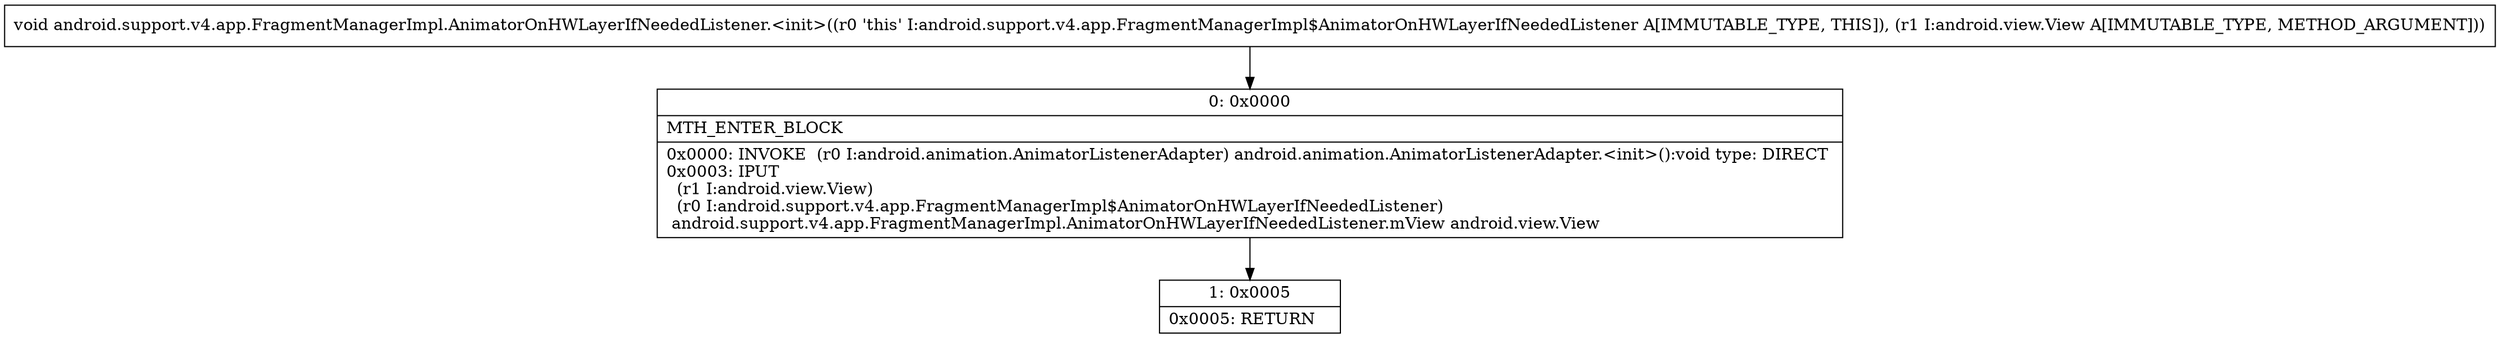 digraph "CFG forandroid.support.v4.app.FragmentManagerImpl.AnimatorOnHWLayerIfNeededListener.\<init\>(Landroid\/view\/View;)V" {
Node_0 [shape=record,label="{0\:\ 0x0000|MTH_ENTER_BLOCK\l|0x0000: INVOKE  (r0 I:android.animation.AnimatorListenerAdapter) android.animation.AnimatorListenerAdapter.\<init\>():void type: DIRECT \l0x0003: IPUT  \l  (r1 I:android.view.View)\l  (r0 I:android.support.v4.app.FragmentManagerImpl$AnimatorOnHWLayerIfNeededListener)\l android.support.v4.app.FragmentManagerImpl.AnimatorOnHWLayerIfNeededListener.mView android.view.View \l}"];
Node_1 [shape=record,label="{1\:\ 0x0005|0x0005: RETURN   \l}"];
MethodNode[shape=record,label="{void android.support.v4.app.FragmentManagerImpl.AnimatorOnHWLayerIfNeededListener.\<init\>((r0 'this' I:android.support.v4.app.FragmentManagerImpl$AnimatorOnHWLayerIfNeededListener A[IMMUTABLE_TYPE, THIS]), (r1 I:android.view.View A[IMMUTABLE_TYPE, METHOD_ARGUMENT])) }"];
MethodNode -> Node_0;
Node_0 -> Node_1;
}

